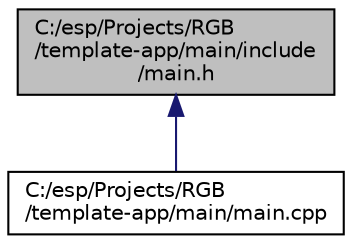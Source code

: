 digraph "C:/esp/Projects/RGB/template-app/main/include/main.h"
{
 // LATEX_PDF_SIZE
  edge [fontname="Helvetica",fontsize="10",labelfontname="Helvetica",labelfontsize="10"];
  node [fontname="Helvetica",fontsize="10",shape=record];
  Node1 [label="C:/esp/Projects/RGB\l/template-app/main/include\l/main.h",height=0.2,width=0.4,color="black", fillcolor="grey75", style="filled", fontcolor="black",tooltip=" "];
  Node1 -> Node2 [dir="back",color="midnightblue",fontsize="10",style="solid"];
  Node2 [label="C:/esp/Projects/RGB\l/template-app/main/main.cpp",height=0.2,width=0.4,color="black", fillcolor="white", style="filled",URL="$df/d0a/main_8cpp.html",tooltip="Main application for S4 Project (.cpp)"];
}
